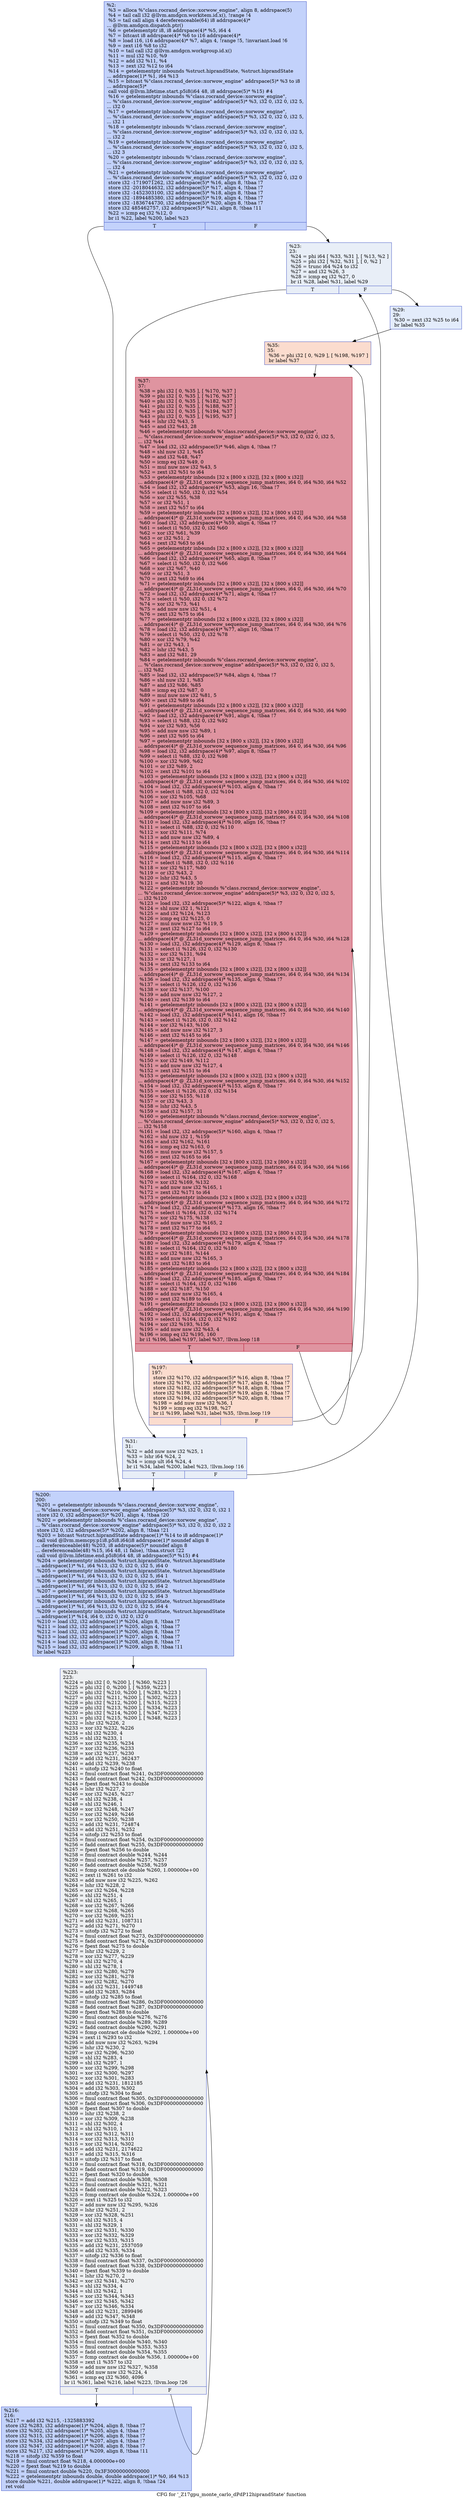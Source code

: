 digraph "CFG for '_Z17gpu_monte_carlo_dPdP12hiprandState' function" {
	label="CFG for '_Z17gpu_monte_carlo_dPdP12hiprandState' function";

	Node0x5ebda10 [shape=record,color="#3d50c3ff", style=filled, fillcolor="#779af770",label="{%2:\l  %3 = alloca %\"class.rocrand_device::xorwow_engine\", align 8, addrspace(5)\l  %4 = tail call i32 @llvm.amdgcn.workitem.id.x(), !range !4\l  %5 = tail call align 4 dereferenceable(64) i8 addrspace(4)*\l... @llvm.amdgcn.dispatch.ptr()\l  %6 = getelementptr i8, i8 addrspace(4)* %5, i64 4\l  %7 = bitcast i8 addrspace(4)* %6 to i16 addrspace(4)*\l  %8 = load i16, i16 addrspace(4)* %7, align 4, !range !5, !invariant.load !6\l  %9 = zext i16 %8 to i32\l  %10 = tail call i32 @llvm.amdgcn.workgroup.id.x()\l  %11 = mul i32 %10, %9\l  %12 = add i32 %11, %4\l  %13 = zext i32 %12 to i64\l  %14 = getelementptr inbounds %struct.hiprandState, %struct.hiprandState\l... addrspace(1)* %1, i64 %13\l  %15 = bitcast %\"class.rocrand_device::xorwow_engine\" addrspace(5)* %3 to i8\l... addrspace(5)*\l  call void @llvm.lifetime.start.p5i8(i64 48, i8 addrspace(5)* %15) #4\l  %16 = getelementptr inbounds %\"class.rocrand_device::xorwow_engine\",\l... %\"class.rocrand_device::xorwow_engine\" addrspace(5)* %3, i32 0, i32 0, i32 5,\l... i32 0\l  %17 = getelementptr inbounds %\"class.rocrand_device::xorwow_engine\",\l... %\"class.rocrand_device::xorwow_engine\" addrspace(5)* %3, i32 0, i32 0, i32 5,\l... i32 1\l  %18 = getelementptr inbounds %\"class.rocrand_device::xorwow_engine\",\l... %\"class.rocrand_device::xorwow_engine\" addrspace(5)* %3, i32 0, i32 0, i32 5,\l... i32 2\l  %19 = getelementptr inbounds %\"class.rocrand_device::xorwow_engine\",\l... %\"class.rocrand_device::xorwow_engine\" addrspace(5)* %3, i32 0, i32 0, i32 5,\l... i32 3\l  %20 = getelementptr inbounds %\"class.rocrand_device::xorwow_engine\",\l... %\"class.rocrand_device::xorwow_engine\" addrspace(5)* %3, i32 0, i32 0, i32 5,\l... i32 4\l  %21 = getelementptr inbounds %\"class.rocrand_device::xorwow_engine\",\l... %\"class.rocrand_device::xorwow_engine\" addrspace(5)* %3, i32 0, i32 0, i32 0\l  store i32 -1719071262, i32 addrspace(5)* %16, align 8, !tbaa !7\l  store i32 -2018044632, i32 addrspace(5)* %17, align 4, !tbaa !7\l  store i32 -1452303100, i32 addrspace(5)* %18, align 8, !tbaa !7\l  store i32 -1894485380, i32 addrspace(5)* %19, align 4, !tbaa !7\l  store i32 -1836744730, i32 addrspace(5)* %20, align 8, !tbaa !7\l  store i32 485462757, i32 addrspace(5)* %21, align 8, !tbaa !11\l  %22 = icmp eq i32 %12, 0\l  br i1 %22, label %200, label %23\l|{<s0>T|<s1>F}}"];
	Node0x5ebda10:s0 -> Node0x5ec4440;
	Node0x5ebda10:s1 -> Node0x5ec44d0;
	Node0x5ec44d0 [shape=record,color="#3d50c3ff", style=filled, fillcolor="#cbd8ee70",label="{%23:\l23:                                               \l  %24 = phi i64 [ %33, %31 ], [ %13, %2 ]\l  %25 = phi i32 [ %32, %31 ], [ 0, %2 ]\l  %26 = trunc i64 %24 to i32\l  %27 = and i32 %26, 3\l  %28 = icmp eq i32 %27, 0\l  br i1 %28, label %31, label %29\l|{<s0>T|<s1>F}}"];
	Node0x5ec44d0:s0 -> Node0x5ec4610;
	Node0x5ec44d0:s1 -> Node0x5ec4a00;
	Node0x5ec4a00 [shape=record,color="#3d50c3ff", style=filled, fillcolor="#bfd3f670",label="{%29:\l29:                                               \l  %30 = zext i32 %25 to i64\l  br label %35\l}"];
	Node0x5ec4a00 -> Node0x5ec4bb0;
	Node0x5ec4610 [shape=record,color="#3d50c3ff", style=filled, fillcolor="#cbd8ee70",label="{%31:\l31:                                               \l  %32 = add nuw nsw i32 %25, 1\l  %33 = lshr i64 %24, 2\l  %34 = icmp ult i64 %24, 4\l  br i1 %34, label %200, label %23, !llvm.loop !16\l|{<s0>T|<s1>F}}"];
	Node0x5ec4610:s0 -> Node0x5ec4440;
	Node0x5ec4610:s1 -> Node0x5ec44d0;
	Node0x5ec4bb0 [shape=record,color="#3d50c3ff", style=filled, fillcolor="#f7af9170",label="{%35:\l35:                                               \l  %36 = phi i32 [ 0, %29 ], [ %198, %197 ]\l  br label %37\l}"];
	Node0x5ec4bb0 -> Node0x5ec5190;
	Node0x5ec5190 [shape=record,color="#b70d28ff", style=filled, fillcolor="#b70d2870",label="{%37:\l37:                                               \l  %38 = phi i32 [ 0, %35 ], [ %170, %37 ]\l  %39 = phi i32 [ 0, %35 ], [ %176, %37 ]\l  %40 = phi i32 [ 0, %35 ], [ %182, %37 ]\l  %41 = phi i32 [ 0, %35 ], [ %188, %37 ]\l  %42 = phi i32 [ 0, %35 ], [ %194, %37 ]\l  %43 = phi i32 [ 0, %35 ], [ %195, %37 ]\l  %44 = lshr i32 %43, 5\l  %45 = and i32 %43, 28\l  %46 = getelementptr inbounds %\"class.rocrand_device::xorwow_engine\",\l... %\"class.rocrand_device::xorwow_engine\" addrspace(5)* %3, i32 0, i32 0, i32 5,\l... i32 %44\l  %47 = load i32, i32 addrspace(5)* %46, align 4, !tbaa !7\l  %48 = shl nuw i32 1, %45\l  %49 = and i32 %48, %47\l  %50 = icmp eq i32 %49, 0\l  %51 = mul nuw nsw i32 %43, 5\l  %52 = zext i32 %51 to i64\l  %53 = getelementptr inbounds [32 x [800 x i32]], [32 x [800 x i32]]\l... addrspace(4)* @_ZL31d_xorwow_sequence_jump_matrices, i64 0, i64 %30, i64 %52\l  %54 = load i32, i32 addrspace(4)* %53, align 16, !tbaa !7\l  %55 = select i1 %50, i32 0, i32 %54\l  %56 = xor i32 %55, %38\l  %57 = or i32 %51, 1\l  %58 = zext i32 %57 to i64\l  %59 = getelementptr inbounds [32 x [800 x i32]], [32 x [800 x i32]]\l... addrspace(4)* @_ZL31d_xorwow_sequence_jump_matrices, i64 0, i64 %30, i64 %58\l  %60 = load i32, i32 addrspace(4)* %59, align 4, !tbaa !7\l  %61 = select i1 %50, i32 0, i32 %60\l  %62 = xor i32 %61, %39\l  %63 = or i32 %51, 2\l  %64 = zext i32 %63 to i64\l  %65 = getelementptr inbounds [32 x [800 x i32]], [32 x [800 x i32]]\l... addrspace(4)* @_ZL31d_xorwow_sequence_jump_matrices, i64 0, i64 %30, i64 %64\l  %66 = load i32, i32 addrspace(4)* %65, align 8, !tbaa !7\l  %67 = select i1 %50, i32 0, i32 %66\l  %68 = xor i32 %67, %40\l  %69 = or i32 %51, 3\l  %70 = zext i32 %69 to i64\l  %71 = getelementptr inbounds [32 x [800 x i32]], [32 x [800 x i32]]\l... addrspace(4)* @_ZL31d_xorwow_sequence_jump_matrices, i64 0, i64 %30, i64 %70\l  %72 = load i32, i32 addrspace(4)* %71, align 4, !tbaa !7\l  %73 = select i1 %50, i32 0, i32 %72\l  %74 = xor i32 %73, %41\l  %75 = add nuw nsw i32 %51, 4\l  %76 = zext i32 %75 to i64\l  %77 = getelementptr inbounds [32 x [800 x i32]], [32 x [800 x i32]]\l... addrspace(4)* @_ZL31d_xorwow_sequence_jump_matrices, i64 0, i64 %30, i64 %76\l  %78 = load i32, i32 addrspace(4)* %77, align 16, !tbaa !7\l  %79 = select i1 %50, i32 0, i32 %78\l  %80 = xor i32 %79, %42\l  %81 = or i32 %43, 1\l  %82 = lshr i32 %43, 5\l  %83 = and i32 %81, 29\l  %84 = getelementptr inbounds %\"class.rocrand_device::xorwow_engine\",\l... %\"class.rocrand_device::xorwow_engine\" addrspace(5)* %3, i32 0, i32 0, i32 5,\l... i32 %82\l  %85 = load i32, i32 addrspace(5)* %84, align 4, !tbaa !7\l  %86 = shl nuw i32 1, %83\l  %87 = and i32 %86, %85\l  %88 = icmp eq i32 %87, 0\l  %89 = mul nuw nsw i32 %81, 5\l  %90 = zext i32 %89 to i64\l  %91 = getelementptr inbounds [32 x [800 x i32]], [32 x [800 x i32]]\l... addrspace(4)* @_ZL31d_xorwow_sequence_jump_matrices, i64 0, i64 %30, i64 %90\l  %92 = load i32, i32 addrspace(4)* %91, align 4, !tbaa !7\l  %93 = select i1 %88, i32 0, i32 %92\l  %94 = xor i32 %93, %56\l  %95 = add nuw nsw i32 %89, 1\l  %96 = zext i32 %95 to i64\l  %97 = getelementptr inbounds [32 x [800 x i32]], [32 x [800 x i32]]\l... addrspace(4)* @_ZL31d_xorwow_sequence_jump_matrices, i64 0, i64 %30, i64 %96\l  %98 = load i32, i32 addrspace(4)* %97, align 8, !tbaa !7\l  %99 = select i1 %88, i32 0, i32 %98\l  %100 = xor i32 %99, %62\l  %101 = or i32 %89, 2\l  %102 = zext i32 %101 to i64\l  %103 = getelementptr inbounds [32 x [800 x i32]], [32 x [800 x i32]]\l... addrspace(4)* @_ZL31d_xorwow_sequence_jump_matrices, i64 0, i64 %30, i64 %102\l  %104 = load i32, i32 addrspace(4)* %103, align 4, !tbaa !7\l  %105 = select i1 %88, i32 0, i32 %104\l  %106 = xor i32 %105, %68\l  %107 = add nuw nsw i32 %89, 3\l  %108 = zext i32 %107 to i64\l  %109 = getelementptr inbounds [32 x [800 x i32]], [32 x [800 x i32]]\l... addrspace(4)* @_ZL31d_xorwow_sequence_jump_matrices, i64 0, i64 %30, i64 %108\l  %110 = load i32, i32 addrspace(4)* %109, align 16, !tbaa !7\l  %111 = select i1 %88, i32 0, i32 %110\l  %112 = xor i32 %111, %74\l  %113 = add nuw nsw i32 %89, 4\l  %114 = zext i32 %113 to i64\l  %115 = getelementptr inbounds [32 x [800 x i32]], [32 x [800 x i32]]\l... addrspace(4)* @_ZL31d_xorwow_sequence_jump_matrices, i64 0, i64 %30, i64 %114\l  %116 = load i32, i32 addrspace(4)* %115, align 4, !tbaa !7\l  %117 = select i1 %88, i32 0, i32 %116\l  %118 = xor i32 %117, %80\l  %119 = or i32 %43, 2\l  %120 = lshr i32 %43, 5\l  %121 = and i32 %119, 30\l  %122 = getelementptr inbounds %\"class.rocrand_device::xorwow_engine\",\l... %\"class.rocrand_device::xorwow_engine\" addrspace(5)* %3, i32 0, i32 0, i32 5,\l... i32 %120\l  %123 = load i32, i32 addrspace(5)* %122, align 4, !tbaa !7\l  %124 = shl nuw i32 1, %121\l  %125 = and i32 %124, %123\l  %126 = icmp eq i32 %125, 0\l  %127 = mul nuw nsw i32 %119, 5\l  %128 = zext i32 %127 to i64\l  %129 = getelementptr inbounds [32 x [800 x i32]], [32 x [800 x i32]]\l... addrspace(4)* @_ZL31d_xorwow_sequence_jump_matrices, i64 0, i64 %30, i64 %128\l  %130 = load i32, i32 addrspace(4)* %129, align 8, !tbaa !7\l  %131 = select i1 %126, i32 0, i32 %130\l  %132 = xor i32 %131, %94\l  %133 = or i32 %127, 1\l  %134 = zext i32 %133 to i64\l  %135 = getelementptr inbounds [32 x [800 x i32]], [32 x [800 x i32]]\l... addrspace(4)* @_ZL31d_xorwow_sequence_jump_matrices, i64 0, i64 %30, i64 %134\l  %136 = load i32, i32 addrspace(4)* %135, align 4, !tbaa !7\l  %137 = select i1 %126, i32 0, i32 %136\l  %138 = xor i32 %137, %100\l  %139 = add nuw nsw i32 %127, 2\l  %140 = zext i32 %139 to i64\l  %141 = getelementptr inbounds [32 x [800 x i32]], [32 x [800 x i32]]\l... addrspace(4)* @_ZL31d_xorwow_sequence_jump_matrices, i64 0, i64 %30, i64 %140\l  %142 = load i32, i32 addrspace(4)* %141, align 16, !tbaa !7\l  %143 = select i1 %126, i32 0, i32 %142\l  %144 = xor i32 %143, %106\l  %145 = add nuw nsw i32 %127, 3\l  %146 = zext i32 %145 to i64\l  %147 = getelementptr inbounds [32 x [800 x i32]], [32 x [800 x i32]]\l... addrspace(4)* @_ZL31d_xorwow_sequence_jump_matrices, i64 0, i64 %30, i64 %146\l  %148 = load i32, i32 addrspace(4)* %147, align 4, !tbaa !7\l  %149 = select i1 %126, i32 0, i32 %148\l  %150 = xor i32 %149, %112\l  %151 = add nuw nsw i32 %127, 4\l  %152 = zext i32 %151 to i64\l  %153 = getelementptr inbounds [32 x [800 x i32]], [32 x [800 x i32]]\l... addrspace(4)* @_ZL31d_xorwow_sequence_jump_matrices, i64 0, i64 %30, i64 %152\l  %154 = load i32, i32 addrspace(4)* %153, align 8, !tbaa !7\l  %155 = select i1 %126, i32 0, i32 %154\l  %156 = xor i32 %155, %118\l  %157 = or i32 %43, 3\l  %158 = lshr i32 %43, 5\l  %159 = and i32 %157, 31\l  %160 = getelementptr inbounds %\"class.rocrand_device::xorwow_engine\",\l... %\"class.rocrand_device::xorwow_engine\" addrspace(5)* %3, i32 0, i32 0, i32 5,\l... i32 %158\l  %161 = load i32, i32 addrspace(5)* %160, align 4, !tbaa !7\l  %162 = shl nuw i32 1, %159\l  %163 = and i32 %162, %161\l  %164 = icmp eq i32 %163, 0\l  %165 = mul nuw nsw i32 %157, 5\l  %166 = zext i32 %165 to i64\l  %167 = getelementptr inbounds [32 x [800 x i32]], [32 x [800 x i32]]\l... addrspace(4)* @_ZL31d_xorwow_sequence_jump_matrices, i64 0, i64 %30, i64 %166\l  %168 = load i32, i32 addrspace(4)* %167, align 4, !tbaa !7\l  %169 = select i1 %164, i32 0, i32 %168\l  %170 = xor i32 %169, %132\l  %171 = add nuw nsw i32 %165, 1\l  %172 = zext i32 %171 to i64\l  %173 = getelementptr inbounds [32 x [800 x i32]], [32 x [800 x i32]]\l... addrspace(4)* @_ZL31d_xorwow_sequence_jump_matrices, i64 0, i64 %30, i64 %172\l  %174 = load i32, i32 addrspace(4)* %173, align 16, !tbaa !7\l  %175 = select i1 %164, i32 0, i32 %174\l  %176 = xor i32 %175, %138\l  %177 = add nuw nsw i32 %165, 2\l  %178 = zext i32 %177 to i64\l  %179 = getelementptr inbounds [32 x [800 x i32]], [32 x [800 x i32]]\l... addrspace(4)* @_ZL31d_xorwow_sequence_jump_matrices, i64 0, i64 %30, i64 %178\l  %180 = load i32, i32 addrspace(4)* %179, align 4, !tbaa !7\l  %181 = select i1 %164, i32 0, i32 %180\l  %182 = xor i32 %181, %144\l  %183 = add nuw nsw i32 %165, 3\l  %184 = zext i32 %183 to i64\l  %185 = getelementptr inbounds [32 x [800 x i32]], [32 x [800 x i32]]\l... addrspace(4)* @_ZL31d_xorwow_sequence_jump_matrices, i64 0, i64 %30, i64 %184\l  %186 = load i32, i32 addrspace(4)* %185, align 8, !tbaa !7\l  %187 = select i1 %164, i32 0, i32 %186\l  %188 = xor i32 %187, %150\l  %189 = add nuw nsw i32 %165, 4\l  %190 = zext i32 %189 to i64\l  %191 = getelementptr inbounds [32 x [800 x i32]], [32 x [800 x i32]]\l... addrspace(4)* @_ZL31d_xorwow_sequence_jump_matrices, i64 0, i64 %30, i64 %190\l  %192 = load i32, i32 addrspace(4)* %191, align 4, !tbaa !7\l  %193 = select i1 %164, i32 0, i32 %192\l  %194 = xor i32 %193, %156\l  %195 = add nuw nsw i32 %43, 4\l  %196 = icmp eq i32 %195, 160\l  br i1 %196, label %197, label %37, !llvm.loop !18\l|{<s0>T|<s1>F}}"];
	Node0x5ec5190:s0 -> Node0x5ec5050;
	Node0x5ec5190:s1 -> Node0x5ec5190;
	Node0x5ec5050 [shape=record,color="#3d50c3ff", style=filled, fillcolor="#f7af9170",label="{%197:\l197:                                              \l  store i32 %170, i32 addrspace(5)* %16, align 8, !tbaa !7\l  store i32 %176, i32 addrspace(5)* %17, align 4, !tbaa !7\l  store i32 %182, i32 addrspace(5)* %18, align 8, !tbaa !7\l  store i32 %188, i32 addrspace(5)* %19, align 4, !tbaa !7\l  store i32 %194, i32 addrspace(5)* %20, align 8, !tbaa !7\l  %198 = add nuw nsw i32 %36, 1\l  %199 = icmp eq i32 %198, %27\l  br i1 %199, label %31, label %35, !llvm.loop !19\l|{<s0>T|<s1>F}}"];
	Node0x5ec5050:s0 -> Node0x5ec4610;
	Node0x5ec5050:s1 -> Node0x5ec4bb0;
	Node0x5ec4440 [shape=record,color="#3d50c3ff", style=filled, fillcolor="#779af770",label="{%200:\l200:                                              \l  %201 = getelementptr inbounds %\"class.rocrand_device::xorwow_engine\",\l... %\"class.rocrand_device::xorwow_engine\" addrspace(5)* %3, i32 0, i32 0, i32 1\l  store i32 0, i32 addrspace(5)* %201, align 4, !tbaa !20\l  %202 = getelementptr inbounds %\"class.rocrand_device::xorwow_engine\",\l... %\"class.rocrand_device::xorwow_engine\" addrspace(5)* %3, i32 0, i32 0, i32 2\l  store i32 0, i32 addrspace(5)* %202, align 8, !tbaa !21\l  %203 = bitcast %struct.hiprandState addrspace(1)* %14 to i8 addrspace(1)*\l  call void @llvm.memcpy.p1i8.p5i8.i64(i8 addrspace(1)* noundef align 8\l... dereferenceable(48) %203, i8 addrspace(5)* noundef align 8\l... dereferenceable(48) %15, i64 48, i1 false), !tbaa.struct !22\l  call void @llvm.lifetime.end.p5i8(i64 48, i8 addrspace(5)* %15) #4\l  %204 = getelementptr inbounds %struct.hiprandState, %struct.hiprandState\l... addrspace(1)* %1, i64 %13, i32 0, i32 0, i32 5, i64 0\l  %205 = getelementptr inbounds %struct.hiprandState, %struct.hiprandState\l... addrspace(1)* %1, i64 %13, i32 0, i32 0, i32 5, i64 1\l  %206 = getelementptr inbounds %struct.hiprandState, %struct.hiprandState\l... addrspace(1)* %1, i64 %13, i32 0, i32 0, i32 5, i64 2\l  %207 = getelementptr inbounds %struct.hiprandState, %struct.hiprandState\l... addrspace(1)* %1, i64 %13, i32 0, i32 0, i32 5, i64 3\l  %208 = getelementptr inbounds %struct.hiprandState, %struct.hiprandState\l... addrspace(1)* %1, i64 %13, i32 0, i32 0, i32 5, i64 4\l  %209 = getelementptr inbounds %struct.hiprandState, %struct.hiprandState\l... addrspace(1)* %14, i64 0, i32 0, i32 0, i32 0\l  %210 = load i32, i32 addrspace(1)* %204, align 8, !tbaa !7\l  %211 = load i32, i32 addrspace(1)* %205, align 4, !tbaa !7\l  %212 = load i32, i32 addrspace(1)* %206, align 8, !tbaa !7\l  %213 = load i32, i32 addrspace(1)* %207, align 4, !tbaa !7\l  %214 = load i32, i32 addrspace(1)* %208, align 8, !tbaa !7\l  %215 = load i32, i32 addrspace(1)* %209, align 8, !tbaa !11\l  br label %223\l}"];
	Node0x5ec4440 -> Node0x5ebe450;
	Node0x5ebe510 [shape=record,color="#3d50c3ff", style=filled, fillcolor="#779af770",label="{%216:\l216:                                              \l  %217 = add i32 %215, -1325883392\l  store i32 %283, i32 addrspace(1)* %204, align 8, !tbaa !7\l  store i32 %302, i32 addrspace(1)* %205, align 4, !tbaa !7\l  store i32 %315, i32 addrspace(1)* %206, align 8, !tbaa !7\l  store i32 %334, i32 addrspace(1)* %207, align 4, !tbaa !7\l  store i32 %347, i32 addrspace(1)* %208, align 8, !tbaa !7\l  store i32 %217, i32 addrspace(1)* %209, align 8, !tbaa !11\l  %218 = sitofp i32 %359 to float\l  %219 = fmul contract float %218, 4.000000e+00\l  %220 = fpext float %219 to double\l  %221 = fmul contract double %220, 0x3F30000000000000\l  %222 = getelementptr inbounds double, double addrspace(1)* %0, i64 %13\l  store double %221, double addrspace(1)* %222, align 8, !tbaa !24\l  ret void\l}"];
	Node0x5ebe450 [shape=record,color="#3d50c3ff", style=filled, fillcolor="#d9dce170",label="{%223:\l223:                                              \l  %224 = phi i32 [ 0, %200 ], [ %360, %223 ]\l  %225 = phi i32 [ 0, %200 ], [ %359, %223 ]\l  %226 = phi i32 [ %210, %200 ], [ %283, %223 ]\l  %227 = phi i32 [ %211, %200 ], [ %302, %223 ]\l  %228 = phi i32 [ %212, %200 ], [ %315, %223 ]\l  %229 = phi i32 [ %213, %200 ], [ %334, %223 ]\l  %230 = phi i32 [ %214, %200 ], [ %347, %223 ]\l  %231 = phi i32 [ %215, %200 ], [ %348, %223 ]\l  %232 = lshr i32 %226, 2\l  %233 = xor i32 %232, %226\l  %234 = shl i32 %230, 4\l  %235 = shl i32 %233, 1\l  %236 = xor i32 %235, %234\l  %237 = xor i32 %236, %233\l  %238 = xor i32 %237, %230\l  %239 = add i32 %231, 362437\l  %240 = add i32 %239, %238\l  %241 = uitofp i32 %240 to float\l  %242 = fmul contract float %241, 0x3DF0000000000000\l  %243 = fadd contract float %242, 0x3DF0000000000000\l  %244 = fpext float %243 to double\l  %245 = lshr i32 %227, 2\l  %246 = xor i32 %245, %227\l  %247 = shl i32 %238, 4\l  %248 = shl i32 %246, 1\l  %249 = xor i32 %248, %247\l  %250 = xor i32 %249, %246\l  %251 = xor i32 %250, %238\l  %252 = add i32 %231, 724874\l  %253 = add i32 %251, %252\l  %254 = uitofp i32 %253 to float\l  %255 = fmul contract float %254, 0x3DF0000000000000\l  %256 = fadd contract float %255, 0x3DF0000000000000\l  %257 = fpext float %256 to double\l  %258 = fmul contract double %244, %244\l  %259 = fmul contract double %257, %257\l  %260 = fadd contract double %258, %259\l  %261 = fcmp contract ole double %260, 1.000000e+00\l  %262 = zext i1 %261 to i32\l  %263 = add nuw nsw i32 %225, %262\l  %264 = lshr i32 %228, 2\l  %265 = xor i32 %264, %228\l  %266 = shl i32 %251, 4\l  %267 = shl i32 %265, 1\l  %268 = xor i32 %267, %266\l  %269 = xor i32 %268, %265\l  %270 = xor i32 %269, %251\l  %271 = add i32 %231, 1087311\l  %272 = add i32 %271, %270\l  %273 = uitofp i32 %272 to float\l  %274 = fmul contract float %273, 0x3DF0000000000000\l  %275 = fadd contract float %274, 0x3DF0000000000000\l  %276 = fpext float %275 to double\l  %277 = lshr i32 %229, 2\l  %278 = xor i32 %277, %229\l  %279 = shl i32 %270, 4\l  %280 = shl i32 %278, 1\l  %281 = xor i32 %280, %279\l  %282 = xor i32 %281, %278\l  %283 = xor i32 %282, %270\l  %284 = add i32 %231, 1449748\l  %285 = add i32 %283, %284\l  %286 = uitofp i32 %285 to float\l  %287 = fmul contract float %286, 0x3DF0000000000000\l  %288 = fadd contract float %287, 0x3DF0000000000000\l  %289 = fpext float %288 to double\l  %290 = fmul contract double %276, %276\l  %291 = fmul contract double %289, %289\l  %292 = fadd contract double %290, %291\l  %293 = fcmp contract ole double %292, 1.000000e+00\l  %294 = zext i1 %293 to i32\l  %295 = add nuw nsw i32 %263, %294\l  %296 = lshr i32 %230, 2\l  %297 = xor i32 %296, %230\l  %298 = shl i32 %283, 4\l  %299 = shl i32 %297, 1\l  %300 = xor i32 %299, %298\l  %301 = xor i32 %300, %297\l  %302 = xor i32 %301, %283\l  %303 = add i32 %231, 1812185\l  %304 = add i32 %303, %302\l  %305 = uitofp i32 %304 to float\l  %306 = fmul contract float %305, 0x3DF0000000000000\l  %307 = fadd contract float %306, 0x3DF0000000000000\l  %308 = fpext float %307 to double\l  %309 = lshr i32 %238, 2\l  %310 = xor i32 %309, %238\l  %311 = shl i32 %302, 4\l  %312 = shl i32 %310, 1\l  %313 = xor i32 %312, %311\l  %314 = xor i32 %313, %310\l  %315 = xor i32 %314, %302\l  %316 = add i32 %231, 2174622\l  %317 = add i32 %315, %316\l  %318 = uitofp i32 %317 to float\l  %319 = fmul contract float %318, 0x3DF0000000000000\l  %320 = fadd contract float %319, 0x3DF0000000000000\l  %321 = fpext float %320 to double\l  %322 = fmul contract double %308, %308\l  %323 = fmul contract double %321, %321\l  %324 = fadd contract double %322, %323\l  %325 = fcmp contract ole double %324, 1.000000e+00\l  %326 = zext i1 %325 to i32\l  %327 = add nuw nsw i32 %295, %326\l  %328 = lshr i32 %251, 2\l  %329 = xor i32 %328, %251\l  %330 = shl i32 %315, 4\l  %331 = shl i32 %329, 1\l  %332 = xor i32 %331, %330\l  %333 = xor i32 %332, %329\l  %334 = xor i32 %333, %315\l  %335 = add i32 %231, 2537059\l  %336 = add i32 %335, %334\l  %337 = uitofp i32 %336 to float\l  %338 = fmul contract float %337, 0x3DF0000000000000\l  %339 = fadd contract float %338, 0x3DF0000000000000\l  %340 = fpext float %339 to double\l  %341 = lshr i32 %270, 2\l  %342 = xor i32 %341, %270\l  %343 = shl i32 %334, 4\l  %344 = shl i32 %342, 1\l  %345 = xor i32 %344, %343\l  %346 = xor i32 %345, %342\l  %347 = xor i32 %346, %334\l  %348 = add i32 %231, 2899496\l  %349 = add i32 %347, %348\l  %350 = uitofp i32 %349 to float\l  %351 = fmul contract float %350, 0x3DF0000000000000\l  %352 = fadd contract float %351, 0x3DF0000000000000\l  %353 = fpext float %352 to double\l  %354 = fmul contract double %340, %340\l  %355 = fmul contract double %353, %353\l  %356 = fadd contract double %354, %355\l  %357 = fcmp contract ole double %356, 1.000000e+00\l  %358 = zext i1 %357 to i32\l  %359 = add nuw nsw i32 %327, %358\l  %360 = add nuw nsw i32 %224, 4\l  %361 = icmp eq i32 %360, 4096\l  br i1 %361, label %216, label %223, !llvm.loop !26\l|{<s0>T|<s1>F}}"];
	Node0x5ebe450:s0 -> Node0x5ebe510;
	Node0x5ebe450:s1 -> Node0x5ebe450;
}
